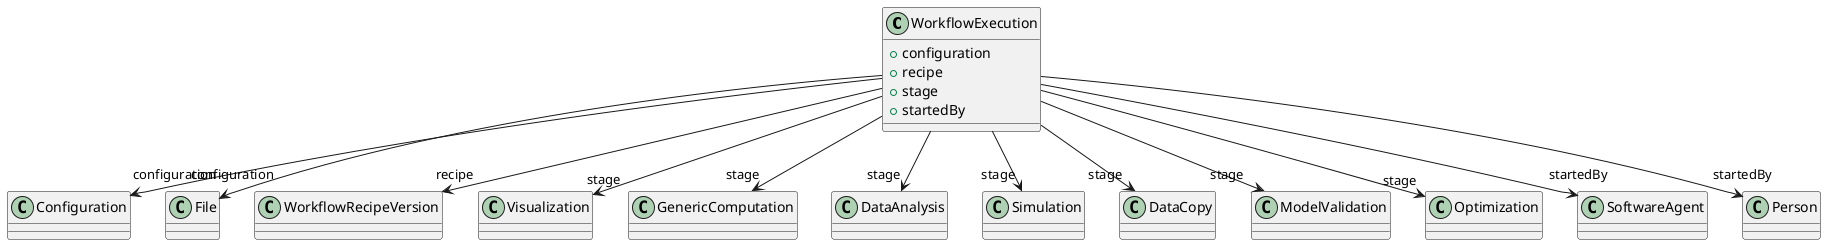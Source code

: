 @startuml
class WorkflowExecution {
+configuration
+recipe
+stage
+startedBy

}
WorkflowExecution -d-> "configuration" Configuration
WorkflowExecution -d-> "configuration" File
WorkflowExecution -d-> "recipe" WorkflowRecipeVersion
WorkflowExecution -d-> "stage" Visualization
WorkflowExecution -d-> "stage" GenericComputation
WorkflowExecution -d-> "stage" DataAnalysis
WorkflowExecution -d-> "stage" Simulation
WorkflowExecution -d-> "stage" DataCopy
WorkflowExecution -d-> "stage" ModelValidation
WorkflowExecution -d-> "stage" Optimization
WorkflowExecution -d-> "startedBy" SoftwareAgent
WorkflowExecution -d-> "startedBy" Person

@enduml